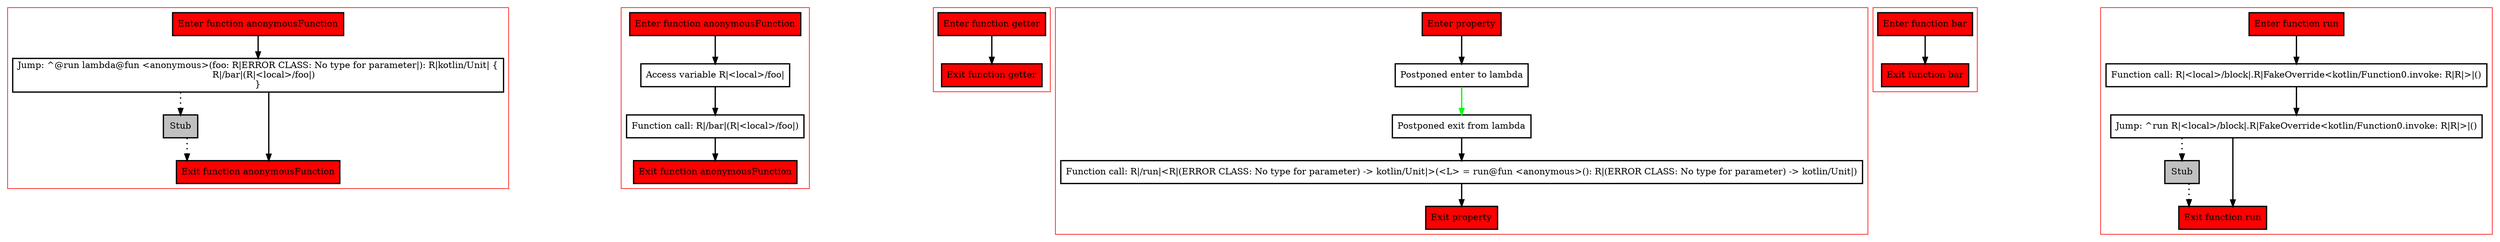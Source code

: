 digraph lambdaAsReturnOfLambda_kt {
    graph [splines=ortho nodesep=3]
    node [shape=box penwidth=2]
    edge [penwidth=2]

    subgraph cluster_0 {
        color=red
        0 [label="Enter function anonymousFunction" style="filled" fillcolor=red];
        1 [label="Jump: ^@run lambda@fun <anonymous>(foo: R|ERROR CLASS: No type for parameter|): R|kotlin/Unit| {
    R|/bar|(R|<local>/foo|)
}
"];
        2 [label="Stub" style="filled" fillcolor=gray];
        3 [label="Exit function anonymousFunction" style="filled" fillcolor=red];
    }

    0 -> {1};
    1 -> {3};
    1 -> {2} [style=dotted];
    2 -> {3} [style=dotted];

    subgraph cluster_1 {
        color=red
        4 [label="Enter function anonymousFunction" style="filled" fillcolor=red];
        5 [label="Access variable R|<local>/foo|"];
        6 [label="Function call: R|/bar|(R|<local>/foo|)"];
        7 [label="Exit function anonymousFunction" style="filled" fillcolor=red];
    }

    4 -> {5};
    5 -> {6};
    6 -> {7};

    subgraph cluster_2 {
        color=red
        8 [label="Enter function getter" style="filled" fillcolor=red];
        9 [label="Exit function getter" style="filled" fillcolor=red];
    }

    8 -> {9};

    subgraph cluster_3 {
        color=red
        10 [label="Enter property" style="filled" fillcolor=red];
        11 [label="Postponed enter to lambda"];
        12 [label="Postponed exit from lambda"];
        13 [label="Function call: R|/run|<R|(ERROR CLASS: No type for parameter) -> kotlin/Unit|>(<L> = run@fun <anonymous>(): R|(ERROR CLASS: No type for parameter) -> kotlin/Unit|)"];
        14 [label="Exit property" style="filled" fillcolor=red];
    }

    10 -> {11};
    11 -> {12 12} [color=green];
    12 -> {13};
    13 -> {14};

    subgraph cluster_4 {
        color=red
        15 [label="Enter function bar" style="filled" fillcolor=red];
        16 [label="Exit function bar" style="filled" fillcolor=red];
    }

    15 -> {16};

    subgraph cluster_5 {
        color=red
        17 [label="Enter function run" style="filled" fillcolor=red];
        18 [label="Function call: R|<local>/block|.R|FakeOverride<kotlin/Function0.invoke: R|R|>|()"];
        19 [label="Jump: ^run R|<local>/block|.R|FakeOverride<kotlin/Function0.invoke: R|R|>|()"];
        20 [label="Stub" style="filled" fillcolor=gray];
        21 [label="Exit function run" style="filled" fillcolor=red];
    }

    17 -> {18};
    18 -> {19};
    19 -> {21};
    19 -> {20} [style=dotted];
    20 -> {21} [style=dotted];

}
